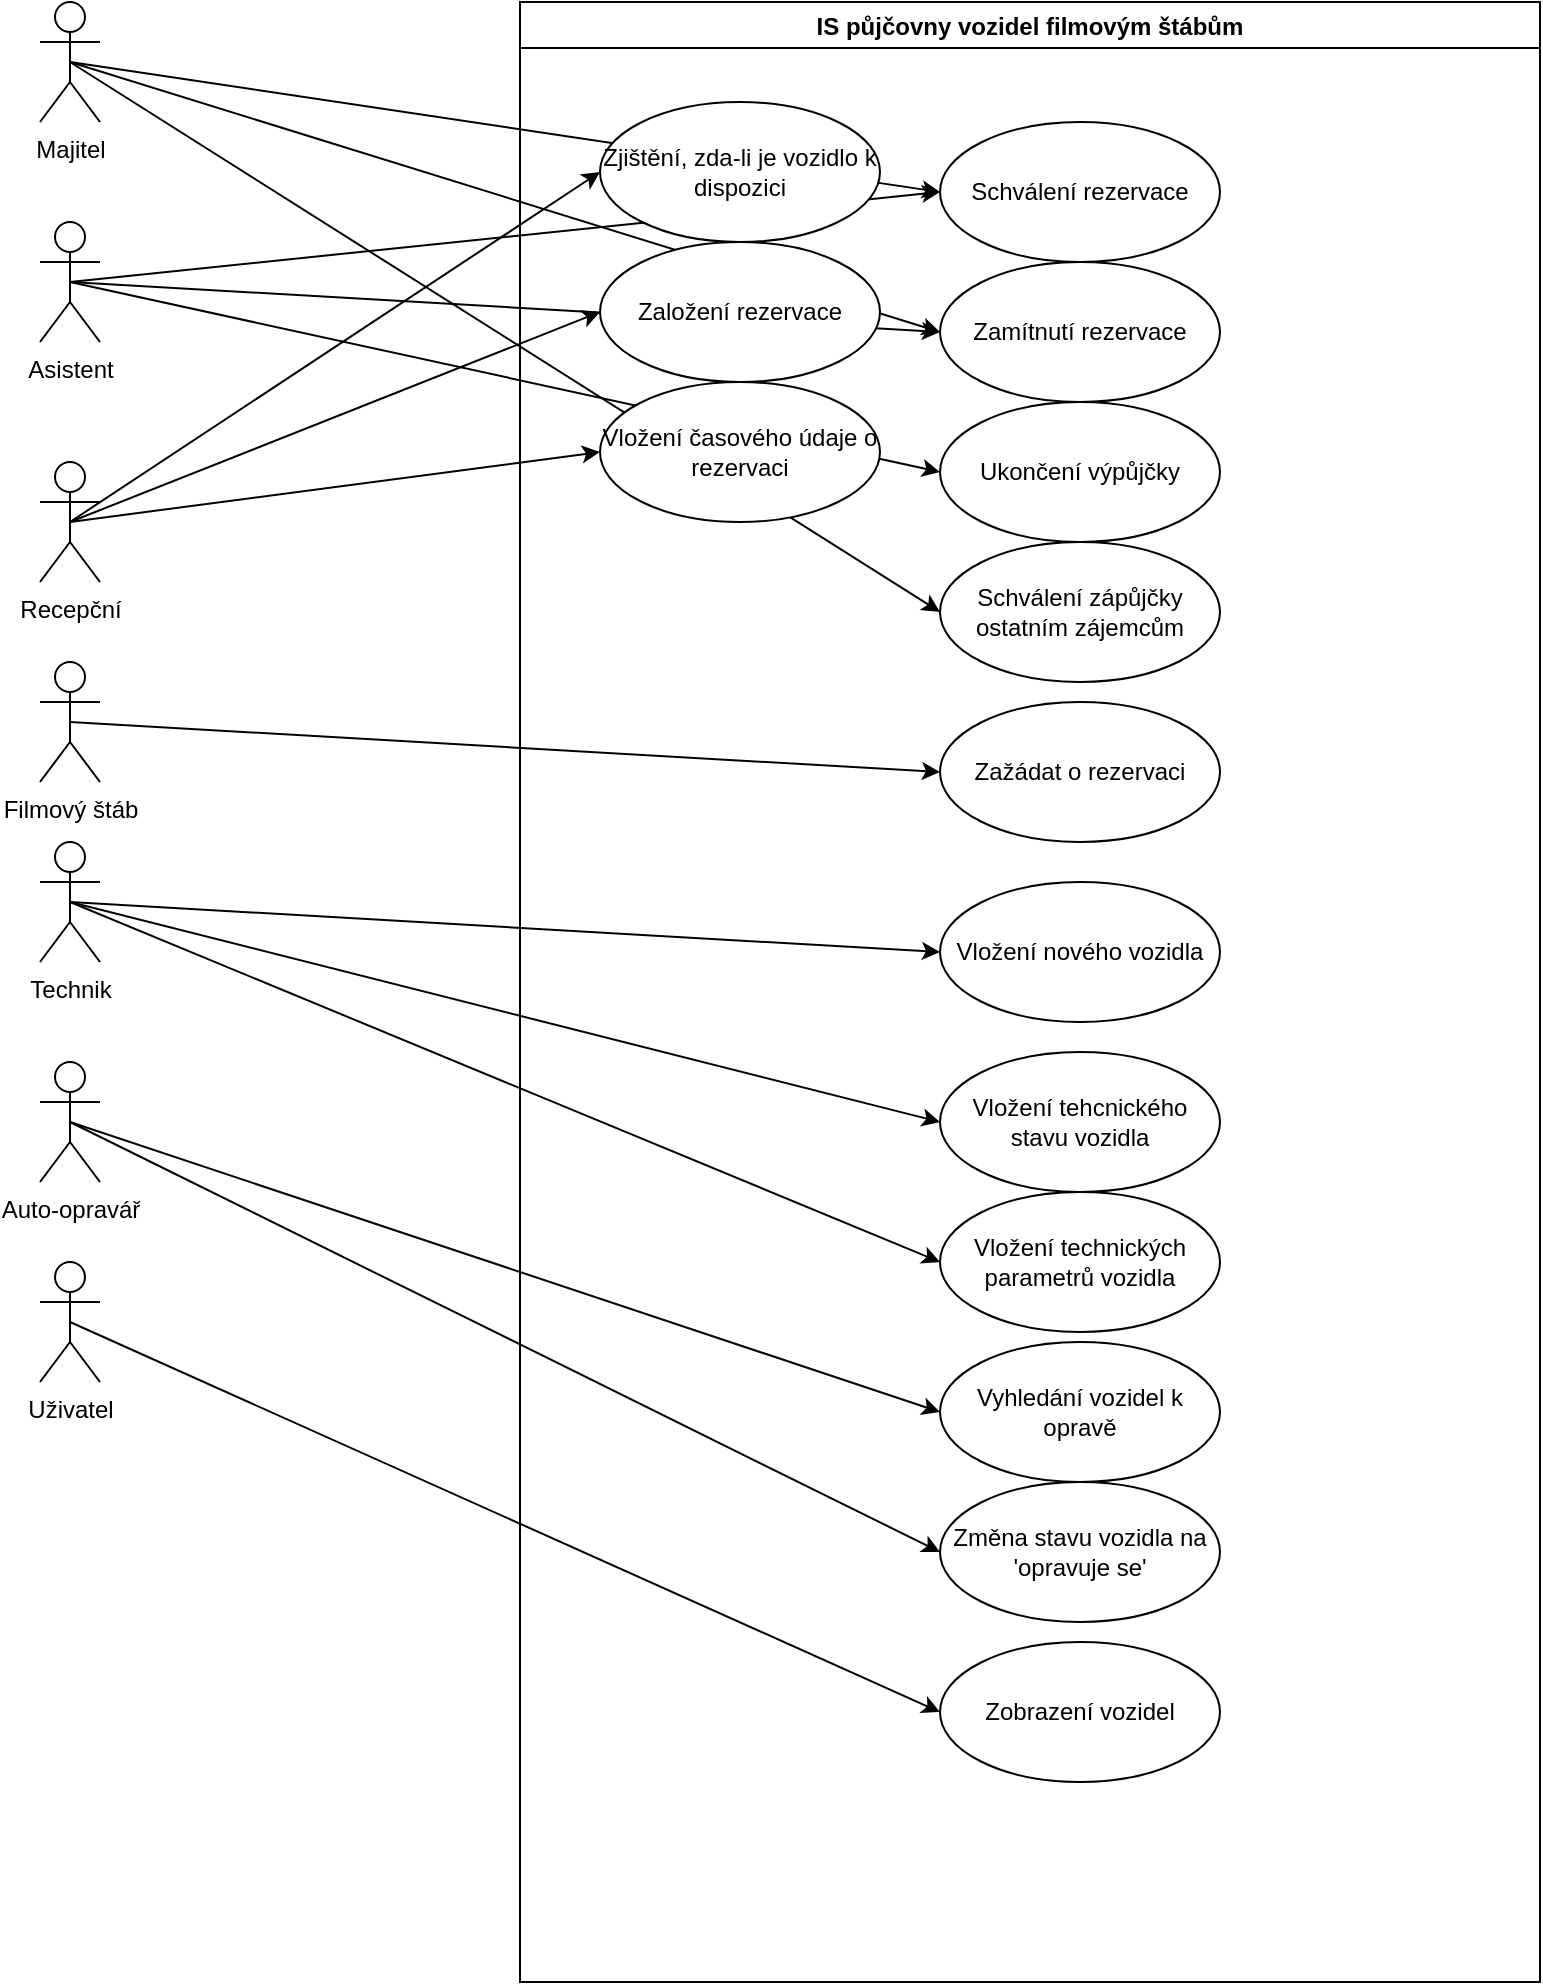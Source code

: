 <mxfile version="15.5.9" type="device"><diagram id="apy8Ngh781oBLHAfVLGE" name="Page-1"><mxGraphModel dx="1038" dy="546" grid="1" gridSize="10" guides="1" tooltips="1" connect="1" arrows="1" fold="1" page="1" pageScale="1" pageWidth="3300" pageHeight="4681" math="0" shadow="0"><root><mxCell id="0"/><mxCell id="1" parent="0"/><mxCell id="rS2RggNhqOTAi8GMfx9j-7" value="" style="endArrow=classic;html=1;rounded=0;entryX=0;entryY=0.5;entryDx=0;entryDy=0;exitX=0.5;exitY=0.5;exitDx=0;exitDy=0;exitPerimeter=0;" parent="1" target="m64D21JxlKDrZVXCHpGl-23" edge="1" source="m64D21JxlKDrZVXCHpGl-1"><mxGeometry width="50" height="50" relative="1" as="geometry"><mxPoint x="110" y="140" as="sourcePoint"/><mxPoint x="160" y="120" as="targetPoint"/></mxGeometry></mxCell><mxCell id="rS2RggNhqOTAi8GMfx9j-11" value="" style="endArrow=classic;html=1;rounded=0;entryX=0;entryY=0.5;entryDx=0;entryDy=0;exitX=0.5;exitY=0.5;exitDx=0;exitDy=0;exitPerimeter=0;" parent="1" target="rS2RggNhqOTAi8GMfx9j-12" edge="1" source="m64D21JxlKDrZVXCHpGl-2"><mxGeometry width="50" height="50" relative="1" as="geometry"><mxPoint x="110" y="230" as="sourcePoint"/><mxPoint x="520" y="320" as="targetPoint"/></mxGeometry></mxCell><mxCell id="rS2RggNhqOTAi8GMfx9j-16" value="" style="endArrow=classic;html=1;rounded=0;entryX=0;entryY=0.5;entryDx=0;entryDy=0;exitX=0.5;exitY=0.5;exitDx=0;exitDy=0;exitPerimeter=0;" parent="1" target="rS2RggNhqOTAi8GMfx9j-14" edge="1" source="m64D21JxlKDrZVXCHpGl-1"><mxGeometry width="50" height="50" relative="1" as="geometry"><mxPoint x="110" y="150" as="sourcePoint"/><mxPoint x="160" y="110" as="targetPoint"/></mxGeometry></mxCell><mxCell id="rS2RggNhqOTAi8GMfx9j-9" value="" style="endArrow=classic;html=1;rounded=0;entryX=0;entryY=0.5;entryDx=0;entryDy=0;exitX=0.5;exitY=0.5;exitDx=0;exitDy=0;exitPerimeter=0;" parent="1" target="m64D21JxlKDrZVXCHpGl-23" edge="1" source="m64D21JxlKDrZVXCHpGl-2"><mxGeometry width="50" height="50" relative="1" as="geometry"><mxPoint x="110" y="220" as="sourcePoint"/><mxPoint x="160" y="200" as="targetPoint"/></mxGeometry></mxCell><mxCell id="rS2RggNhqOTAi8GMfx9j-6" value="" style="endArrow=classic;html=1;rounded=0;entryX=0;entryY=0.5;entryDx=0;entryDy=0;exitX=0.5;exitY=0.5;exitDx=0;exitDy=0;exitPerimeter=0;" parent="1" target="m64D21JxlKDrZVXCHpGl-21" edge="1" source="m64D21JxlKDrZVXCHpGl-2"><mxGeometry width="50" height="50" relative="1" as="geometry"><mxPoint x="110" y="250" as="sourcePoint"/><mxPoint x="160" y="200" as="targetPoint"/></mxGeometry></mxCell><mxCell id="rS2RggNhqOTAi8GMfx9j-4" value="" style="endArrow=classic;html=1;rounded=0;entryX=0;entryY=0.5;entryDx=0;entryDy=0;exitX=0.5;exitY=0.5;exitDx=0;exitDy=0;exitPerimeter=0;" parent="1" target="m64D21JxlKDrZVXCHpGl-21" edge="1" source="m64D21JxlKDrZVXCHpGl-1"><mxGeometry width="50" height="50" relative="1" as="geometry"><mxPoint x="110" y="120" as="sourcePoint"/><mxPoint x="150" y="90" as="targetPoint"/></mxGeometry></mxCell><mxCell id="m64D21JxlKDrZVXCHpGl-1" value="&lt;div&gt;Majitel&lt;/div&gt;" style="shape=umlActor;verticalLabelPosition=bottom;verticalAlign=top;html=1;outlineConnect=0;" parent="1" vertex="1"><mxGeometry x="70" y="80" width="30" height="60" as="geometry"/></mxCell><mxCell id="m64D21JxlKDrZVXCHpGl-2" value="&lt;div&gt;Asistent&lt;/div&gt;&lt;div&gt;&lt;br&gt;&lt;/div&gt;" style="shape=umlActor;verticalLabelPosition=bottom;verticalAlign=top;html=1;outlineConnect=0;" parent="1" vertex="1"><mxGeometry x="70" y="190" width="30" height="60" as="geometry"/></mxCell><mxCell id="m64D21JxlKDrZVXCHpGl-3" value="Recepční" style="shape=umlActor;verticalLabelPosition=bottom;verticalAlign=top;html=1;outlineConnect=0;" parent="1" vertex="1"><mxGeometry x="70" y="310" width="30" height="60" as="geometry"/></mxCell><mxCell id="m64D21JxlKDrZVXCHpGl-6" value="Filmový štáb" style="shape=umlActor;verticalLabelPosition=bottom;verticalAlign=top;html=1;outlineConnect=0;" parent="1" vertex="1"><mxGeometry x="70" y="410" width="30" height="60" as="geometry"/></mxCell><mxCell id="m64D21JxlKDrZVXCHpGl-7" value="Technik" style="shape=umlActor;verticalLabelPosition=bottom;verticalAlign=top;html=1;outlineConnect=0;" parent="1" vertex="1"><mxGeometry x="70" y="500" width="30" height="60" as="geometry"/></mxCell><mxCell id="m64D21JxlKDrZVXCHpGl-9" value="Auto-opravář" style="shape=umlActor;verticalLabelPosition=bottom;verticalAlign=top;html=1;outlineConnect=0;" parent="1" vertex="1"><mxGeometry x="70" y="610" width="30" height="60" as="geometry"/></mxCell><mxCell id="m64D21JxlKDrZVXCHpGl-11" value="IS půjčovny vozidel filmovým štábům" style="swimlane;" parent="1" vertex="1"><mxGeometry x="310" y="80" width="510" height="990" as="geometry"/></mxCell><mxCell id="m64D21JxlKDrZVXCHpGl-15" value="Založení rezervace" style="ellipse;whiteSpace=wrap;html=1;" parent="m64D21JxlKDrZVXCHpGl-11" vertex="1"><mxGeometry x="40" y="120" width="140" height="70" as="geometry"/></mxCell><mxCell id="m64D21JxlKDrZVXCHpGl-17" value="Vložení časového údaje o rezervaci" style="ellipse;whiteSpace=wrap;html=1;" parent="m64D21JxlKDrZVXCHpGl-11" vertex="1"><mxGeometry x="40" y="190" width="140" height="70" as="geometry"/></mxCell><mxCell id="m64D21JxlKDrZVXCHpGl-21" value="Schválení rezervace" style="ellipse;whiteSpace=wrap;html=1;" parent="m64D21JxlKDrZVXCHpGl-11" vertex="1"><mxGeometry x="210" y="60" width="140" height="70" as="geometry"/></mxCell><mxCell id="m64D21JxlKDrZVXCHpGl-23" value="Zamítnutí rezervace" style="ellipse;whiteSpace=wrap;html=1;" parent="m64D21JxlKDrZVXCHpGl-11" vertex="1"><mxGeometry x="210" y="130" width="140" height="70" as="geometry"/></mxCell><mxCell id="rS2RggNhqOTAi8GMfx9j-12" value="Ukončení výpůjčky" style="ellipse;whiteSpace=wrap;html=1;" parent="m64D21JxlKDrZVXCHpGl-11" vertex="1"><mxGeometry x="210" y="200" width="140" height="70" as="geometry"/></mxCell><mxCell id="rS2RggNhqOTAi8GMfx9j-14" value="Schválení zápůjčky ostatním zájemcům" style="ellipse;whiteSpace=wrap;html=1;" parent="m64D21JxlKDrZVXCHpGl-11" vertex="1"><mxGeometry x="210" y="270" width="140" height="70" as="geometry"/></mxCell><mxCell id="rS2RggNhqOTAi8GMfx9j-17" value="Zažádat o rezervaci" style="ellipse;whiteSpace=wrap;html=1;" parent="m64D21JxlKDrZVXCHpGl-11" vertex="1"><mxGeometry x="210" y="350" width="140" height="70" as="geometry"/></mxCell><mxCell id="rS2RggNhqOTAi8GMfx9j-19" value="Vložení nového vozidla" style="ellipse;whiteSpace=wrap;html=1;" parent="m64D21JxlKDrZVXCHpGl-11" vertex="1"><mxGeometry x="210" y="440" width="140" height="70" as="geometry"/></mxCell><mxCell id="rS2RggNhqOTAi8GMfx9j-21" value="Vložení tehcnického stavu vozidla" style="ellipse;whiteSpace=wrap;html=1;" parent="m64D21JxlKDrZVXCHpGl-11" vertex="1"><mxGeometry x="210" y="525" width="140" height="70" as="geometry"/></mxCell><mxCell id="rS2RggNhqOTAi8GMfx9j-23" value="Vložení technických parametrů vozidla" style="ellipse;whiteSpace=wrap;html=1;" parent="m64D21JxlKDrZVXCHpGl-11" vertex="1"><mxGeometry x="210" y="595" width="140" height="70" as="geometry"/></mxCell><mxCell id="rS2RggNhqOTAi8GMfx9j-25" value="Vyhledání vozidel k opravě" style="ellipse;whiteSpace=wrap;html=1;" parent="m64D21JxlKDrZVXCHpGl-11" vertex="1"><mxGeometry x="210" y="670" width="140" height="70" as="geometry"/></mxCell><mxCell id="rS2RggNhqOTAi8GMfx9j-27" value="Změna stavu vozidla na 'opravuje se'&lt;br&gt;" style="ellipse;whiteSpace=wrap;html=1;" parent="m64D21JxlKDrZVXCHpGl-11" vertex="1"><mxGeometry x="210" y="740" width="140" height="70" as="geometry"/></mxCell><mxCell id="rS2RggNhqOTAi8GMfx9j-29" value="&lt;div&gt;Zobrazení vozidel&lt;/div&gt;" style="ellipse;whiteSpace=wrap;html=1;" parent="m64D21JxlKDrZVXCHpGl-11" vertex="1"><mxGeometry x="210" y="820" width="140" height="70" as="geometry"/></mxCell><mxCell id="m64D21JxlKDrZVXCHpGl-13" value="Zjištění, zda-li je vozidlo k dispozici" style="ellipse;whiteSpace=wrap;html=1;" parent="m64D21JxlKDrZVXCHpGl-11" vertex="1"><mxGeometry x="40" y="50" width="140" height="70" as="geometry"/></mxCell><mxCell id="m64D21JxlKDrZVXCHpGl-29" value="&lt;div&gt;Uživatel&lt;/div&gt;&lt;div&gt;&lt;br&gt;&lt;/div&gt;" style="shape=umlActor;verticalLabelPosition=bottom;verticalAlign=top;html=1;outlineConnect=0;" parent="1" vertex="1"><mxGeometry x="70" y="710" width="30" height="60" as="geometry"/></mxCell><mxCell id="rS2RggNhqOTAi8GMfx9j-1" value="" style="endArrow=classic;html=1;rounded=0;entryX=0;entryY=0.5;entryDx=0;entryDy=0;exitX=0.5;exitY=0.5;exitDx=0;exitDy=0;exitPerimeter=0;" parent="1" target="m64D21JxlKDrZVXCHpGl-13" edge="1" source="m64D21JxlKDrZVXCHpGl-3"><mxGeometry width="50" height="50" relative="1" as="geometry"><mxPoint x="110" y="320" as="sourcePoint"/><mxPoint x="310" y="170" as="targetPoint"/></mxGeometry></mxCell><mxCell id="rS2RggNhqOTAi8GMfx9j-2" value="" style="endArrow=classic;html=1;rounded=0;entryX=0;entryY=0.5;entryDx=0;entryDy=0;exitX=0.5;exitY=0.5;exitDx=0;exitDy=0;exitPerimeter=0;" parent="1" target="m64D21JxlKDrZVXCHpGl-15" edge="1" source="m64D21JxlKDrZVXCHpGl-3"><mxGeometry width="50" height="50" relative="1" as="geometry"><mxPoint x="110" y="330" as="sourcePoint"/><mxPoint x="160" y="320" as="targetPoint"/></mxGeometry></mxCell><mxCell id="rS2RggNhqOTAi8GMfx9j-3" value="" style="endArrow=classic;html=1;rounded=0;entryX=0;entryY=0.5;entryDx=0;entryDy=0;exitX=0.5;exitY=0.5;exitDx=0;exitDy=0;exitPerimeter=0;" parent="1" source="m64D21JxlKDrZVXCHpGl-3" target="m64D21JxlKDrZVXCHpGl-17" edge="1"><mxGeometry width="50" height="50" relative="1" as="geometry"><mxPoint x="170" y="370" as="sourcePoint"/><mxPoint x="220" y="320" as="targetPoint"/></mxGeometry></mxCell><mxCell id="rS2RggNhqOTAi8GMfx9j-18" value="" style="endArrow=classic;html=1;rounded=0;entryX=0;entryY=0.5;entryDx=0;entryDy=0;exitX=0.5;exitY=0.5;exitDx=0;exitDy=0;exitPerimeter=0;" parent="1" edge="1" target="rS2RggNhqOTAi8GMfx9j-17" source="m64D21JxlKDrZVXCHpGl-6"><mxGeometry width="50" height="50" relative="1" as="geometry"><mxPoint x="120" y="470" as="sourcePoint"/><mxPoint x="490" y="460" as="targetPoint"/></mxGeometry></mxCell><mxCell id="rS2RggNhqOTAi8GMfx9j-20" value="" style="endArrow=classic;html=1;rounded=0;entryX=0;entryY=0.5;entryDx=0;entryDy=0;exitX=0.5;exitY=0.5;exitDx=0;exitDy=0;exitPerimeter=0;" parent="1" source="m64D21JxlKDrZVXCHpGl-7" target="rS2RggNhqOTAi8GMfx9j-19" edge="1"><mxGeometry width="50" height="50" relative="1" as="geometry"><mxPoint x="110" y="570" as="sourcePoint"/><mxPoint x="160" y="520" as="targetPoint"/></mxGeometry></mxCell><mxCell id="rS2RggNhqOTAi8GMfx9j-22" value="" style="endArrow=classic;html=1;rounded=0;entryX=0;entryY=0.5;entryDx=0;entryDy=0;exitX=0.5;exitY=0.5;exitDx=0;exitDy=0;exitPerimeter=0;" parent="1" edge="1" target="rS2RggNhqOTAi8GMfx9j-21" source="m64D21JxlKDrZVXCHpGl-7"><mxGeometry width="50" height="50" relative="1" as="geometry"><mxPoint x="100" y="560" as="sourcePoint"/><mxPoint x="530" y="630" as="targetPoint"/></mxGeometry></mxCell><mxCell id="rS2RggNhqOTAi8GMfx9j-24" value="" style="endArrow=classic;html=1;rounded=0;entryX=0;entryY=0.5;entryDx=0;entryDy=0;exitX=0.5;exitY=0.5;exitDx=0;exitDy=0;exitPerimeter=0;" parent="1" edge="1" target="rS2RggNhqOTAi8GMfx9j-23" source="m64D21JxlKDrZVXCHpGl-7"><mxGeometry width="50" height="50" relative="1" as="geometry"><mxPoint x="100" y="560" as="sourcePoint"/><mxPoint x="530" y="700" as="targetPoint"/></mxGeometry></mxCell><mxCell id="rS2RggNhqOTAi8GMfx9j-26" value="" style="endArrow=classic;html=1;rounded=0;entryX=0;entryY=0.5;entryDx=0;entryDy=0;exitX=0.5;exitY=0.5;exitDx=0;exitDy=0;exitPerimeter=0;" parent="1" edge="1" target="rS2RggNhqOTAi8GMfx9j-25" source="m64D21JxlKDrZVXCHpGl-9"><mxGeometry width="50" height="50" relative="1" as="geometry"><mxPoint x="110" y="670" as="sourcePoint"/><mxPoint x="540" y="760" as="targetPoint"/></mxGeometry></mxCell><mxCell id="rS2RggNhqOTAi8GMfx9j-28" value="" style="endArrow=classic;html=1;rounded=0;entryX=0;entryY=0.5;entryDx=0;entryDy=0;exitX=0.5;exitY=0.5;exitDx=0;exitDy=0;exitPerimeter=0;" parent="1" target="rS2RggNhqOTAi8GMfx9j-27" edge="1" source="m64D21JxlKDrZVXCHpGl-9"><mxGeometry width="50" height="50" relative="1" as="geometry"><mxPoint x="110" y="680" as="sourcePoint"/><mxPoint x="160" y="630" as="targetPoint"/></mxGeometry></mxCell><mxCell id="rS2RggNhqOTAi8GMfx9j-30" value="" style="endArrow=classic;html=1;rounded=0;entryX=0;entryY=0.5;entryDx=0;entryDy=0;exitX=0.5;exitY=0.5;exitDx=0;exitDy=0;exitPerimeter=0;" parent="1" target="rS2RggNhqOTAi8GMfx9j-29" edge="1" source="m64D21JxlKDrZVXCHpGl-29"><mxGeometry width="50" height="50" relative="1" as="geometry"><mxPoint x="110" y="780" as="sourcePoint"/><mxPoint x="160" y="730" as="targetPoint"/></mxGeometry></mxCell></root></mxGraphModel></diagram></mxfile>